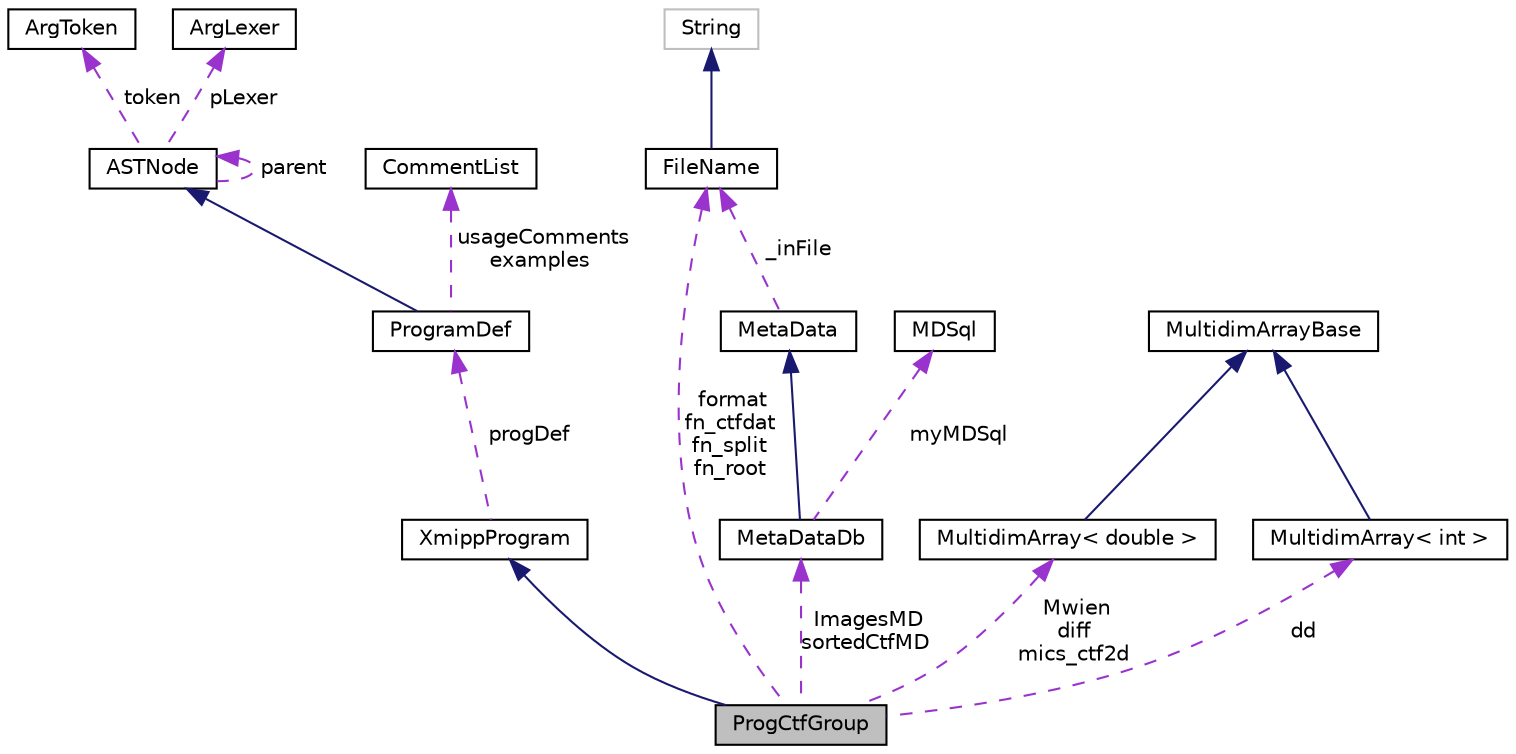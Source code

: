 digraph "ProgCtfGroup"
{
  edge [fontname="Helvetica",fontsize="10",labelfontname="Helvetica",labelfontsize="10"];
  node [fontname="Helvetica",fontsize="10",shape=record];
  Node2 [label="ProgCtfGroup",height=0.2,width=0.4,color="black", fillcolor="grey75", style="filled", fontcolor="black"];
  Node3 -> Node2 [dir="back",color="midnightblue",fontsize="10",style="solid",fontname="Helvetica"];
  Node3 [label="XmippProgram",height=0.2,width=0.4,color="black", fillcolor="white", style="filled",URL="$classXmippProgram.html"];
  Node4 -> Node3 [dir="back",color="darkorchid3",fontsize="10",style="dashed",label=" progDef" ,fontname="Helvetica"];
  Node4 [label="ProgramDef",height=0.2,width=0.4,color="black", fillcolor="white", style="filled",URL="$classProgramDef.html"];
  Node5 -> Node4 [dir="back",color="midnightblue",fontsize="10",style="solid",fontname="Helvetica"];
  Node5 [label="ASTNode",height=0.2,width=0.4,color="black", fillcolor="white", style="filled",URL="$classASTNode.html"];
  Node6 -> Node5 [dir="back",color="darkorchid3",fontsize="10",style="dashed",label=" token" ,fontname="Helvetica"];
  Node6 [label="ArgToken",height=0.2,width=0.4,color="black", fillcolor="white", style="filled",URL="$classArgToken.html"];
  Node7 -> Node5 [dir="back",color="darkorchid3",fontsize="10",style="dashed",label=" pLexer" ,fontname="Helvetica"];
  Node7 [label="ArgLexer",height=0.2,width=0.4,color="black", fillcolor="white", style="filled",URL="$classArgLexer.html"];
  Node5 -> Node5 [dir="back",color="darkorchid3",fontsize="10",style="dashed",label=" parent" ,fontname="Helvetica"];
  Node8 -> Node4 [dir="back",color="darkorchid3",fontsize="10",style="dashed",label=" usageComments\nexamples" ,fontname="Helvetica"];
  Node8 [label="CommentList",height=0.2,width=0.4,color="black", fillcolor="white", style="filled",URL="$classCommentList.html"];
  Node9 -> Node2 [dir="back",color="darkorchid3",fontsize="10",style="dashed",label=" ImagesMD\nsortedCtfMD" ,fontname="Helvetica"];
  Node9 [label="MetaDataDb",height=0.2,width=0.4,color="black", fillcolor="white", style="filled",URL="$classMetaDataDb.html"];
  Node10 -> Node9 [dir="back",color="midnightblue",fontsize="10",style="solid",fontname="Helvetica"];
  Node10 [label="MetaData",height=0.2,width=0.4,color="black", fillcolor="white", style="filled",URL="$classMetaData.html"];
  Node11 -> Node10 [dir="back",color="darkorchid3",fontsize="10",style="dashed",label=" _inFile" ,fontname="Helvetica"];
  Node11 [label="FileName",height=0.2,width=0.4,color="black", fillcolor="white", style="filled",URL="$classFileName.html"];
  Node12 -> Node11 [dir="back",color="midnightblue",fontsize="10",style="solid",fontname="Helvetica"];
  Node12 [label="String",height=0.2,width=0.4,color="grey75", fillcolor="white", style="filled"];
  Node13 -> Node9 [dir="back",color="darkorchid3",fontsize="10",style="dashed",label=" myMDSql" ,fontname="Helvetica"];
  Node13 [label="MDSql",height=0.2,width=0.4,color="black", fillcolor="white", style="filled",URL="$classMDSql.html"];
  Node14 -> Node2 [dir="back",color="darkorchid3",fontsize="10",style="dashed",label=" Mwien\ndiff\nmics_ctf2d" ,fontname="Helvetica"];
  Node14 [label="MultidimArray\< double \>",height=0.2,width=0.4,color="black", fillcolor="white", style="filled",URL="$classMultidimArray.html"];
  Node15 -> Node14 [dir="back",color="midnightblue",fontsize="10",style="solid",fontname="Helvetica"];
  Node15 [label="MultidimArrayBase",height=0.2,width=0.4,color="black", fillcolor="white", style="filled",URL="$classMultidimArrayBase.html"];
  Node16 -> Node2 [dir="back",color="darkorchid3",fontsize="10",style="dashed",label=" dd" ,fontname="Helvetica"];
  Node16 [label="MultidimArray\< int \>",height=0.2,width=0.4,color="black", fillcolor="white", style="filled",URL="$classMultidimArray.html"];
  Node15 -> Node16 [dir="back",color="midnightblue",fontsize="10",style="solid",fontname="Helvetica"];
  Node11 -> Node2 [dir="back",color="darkorchid3",fontsize="10",style="dashed",label=" format\nfn_ctfdat\nfn_split\nfn_root" ,fontname="Helvetica"];
}
